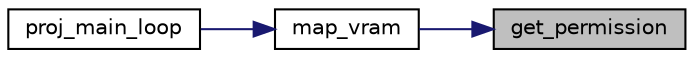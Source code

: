 digraph "get_permission"
{
 // LATEX_PDF_SIZE
  edge [fontname="Helvetica",fontsize="10",labelfontname="Helvetica",labelfontsize="10"];
  node [fontname="Helvetica",fontsize="10",shape=record];
  rankdir="RL";
  Node1 [label="get_permission",height=0.2,width=0.4,color="black", fillcolor="grey75", style="filled", fontcolor="black",tooltip=" "];
  Node1 -> Node2 [dir="back",color="midnightblue",fontsize="10",style="solid",fontname="Helvetica"];
  Node2 [label="map_vram",height=0.2,width=0.4,color="black", fillcolor="white", style="filled",URL="$graphics_8c.html#a78fda8a56aed2c406353ad605e361073",tooltip=" "];
  Node2 -> Node3 [dir="back",color="midnightblue",fontsize="10",style="solid",fontname="Helvetica"];
  Node3 [label="proj_main_loop",height=0.2,width=0.4,color="black", fillcolor="white", style="filled",URL="$proj_8c.html#a2a16f651eccbd248e1ad3b3b924b143b",tooltip=" "];
}

